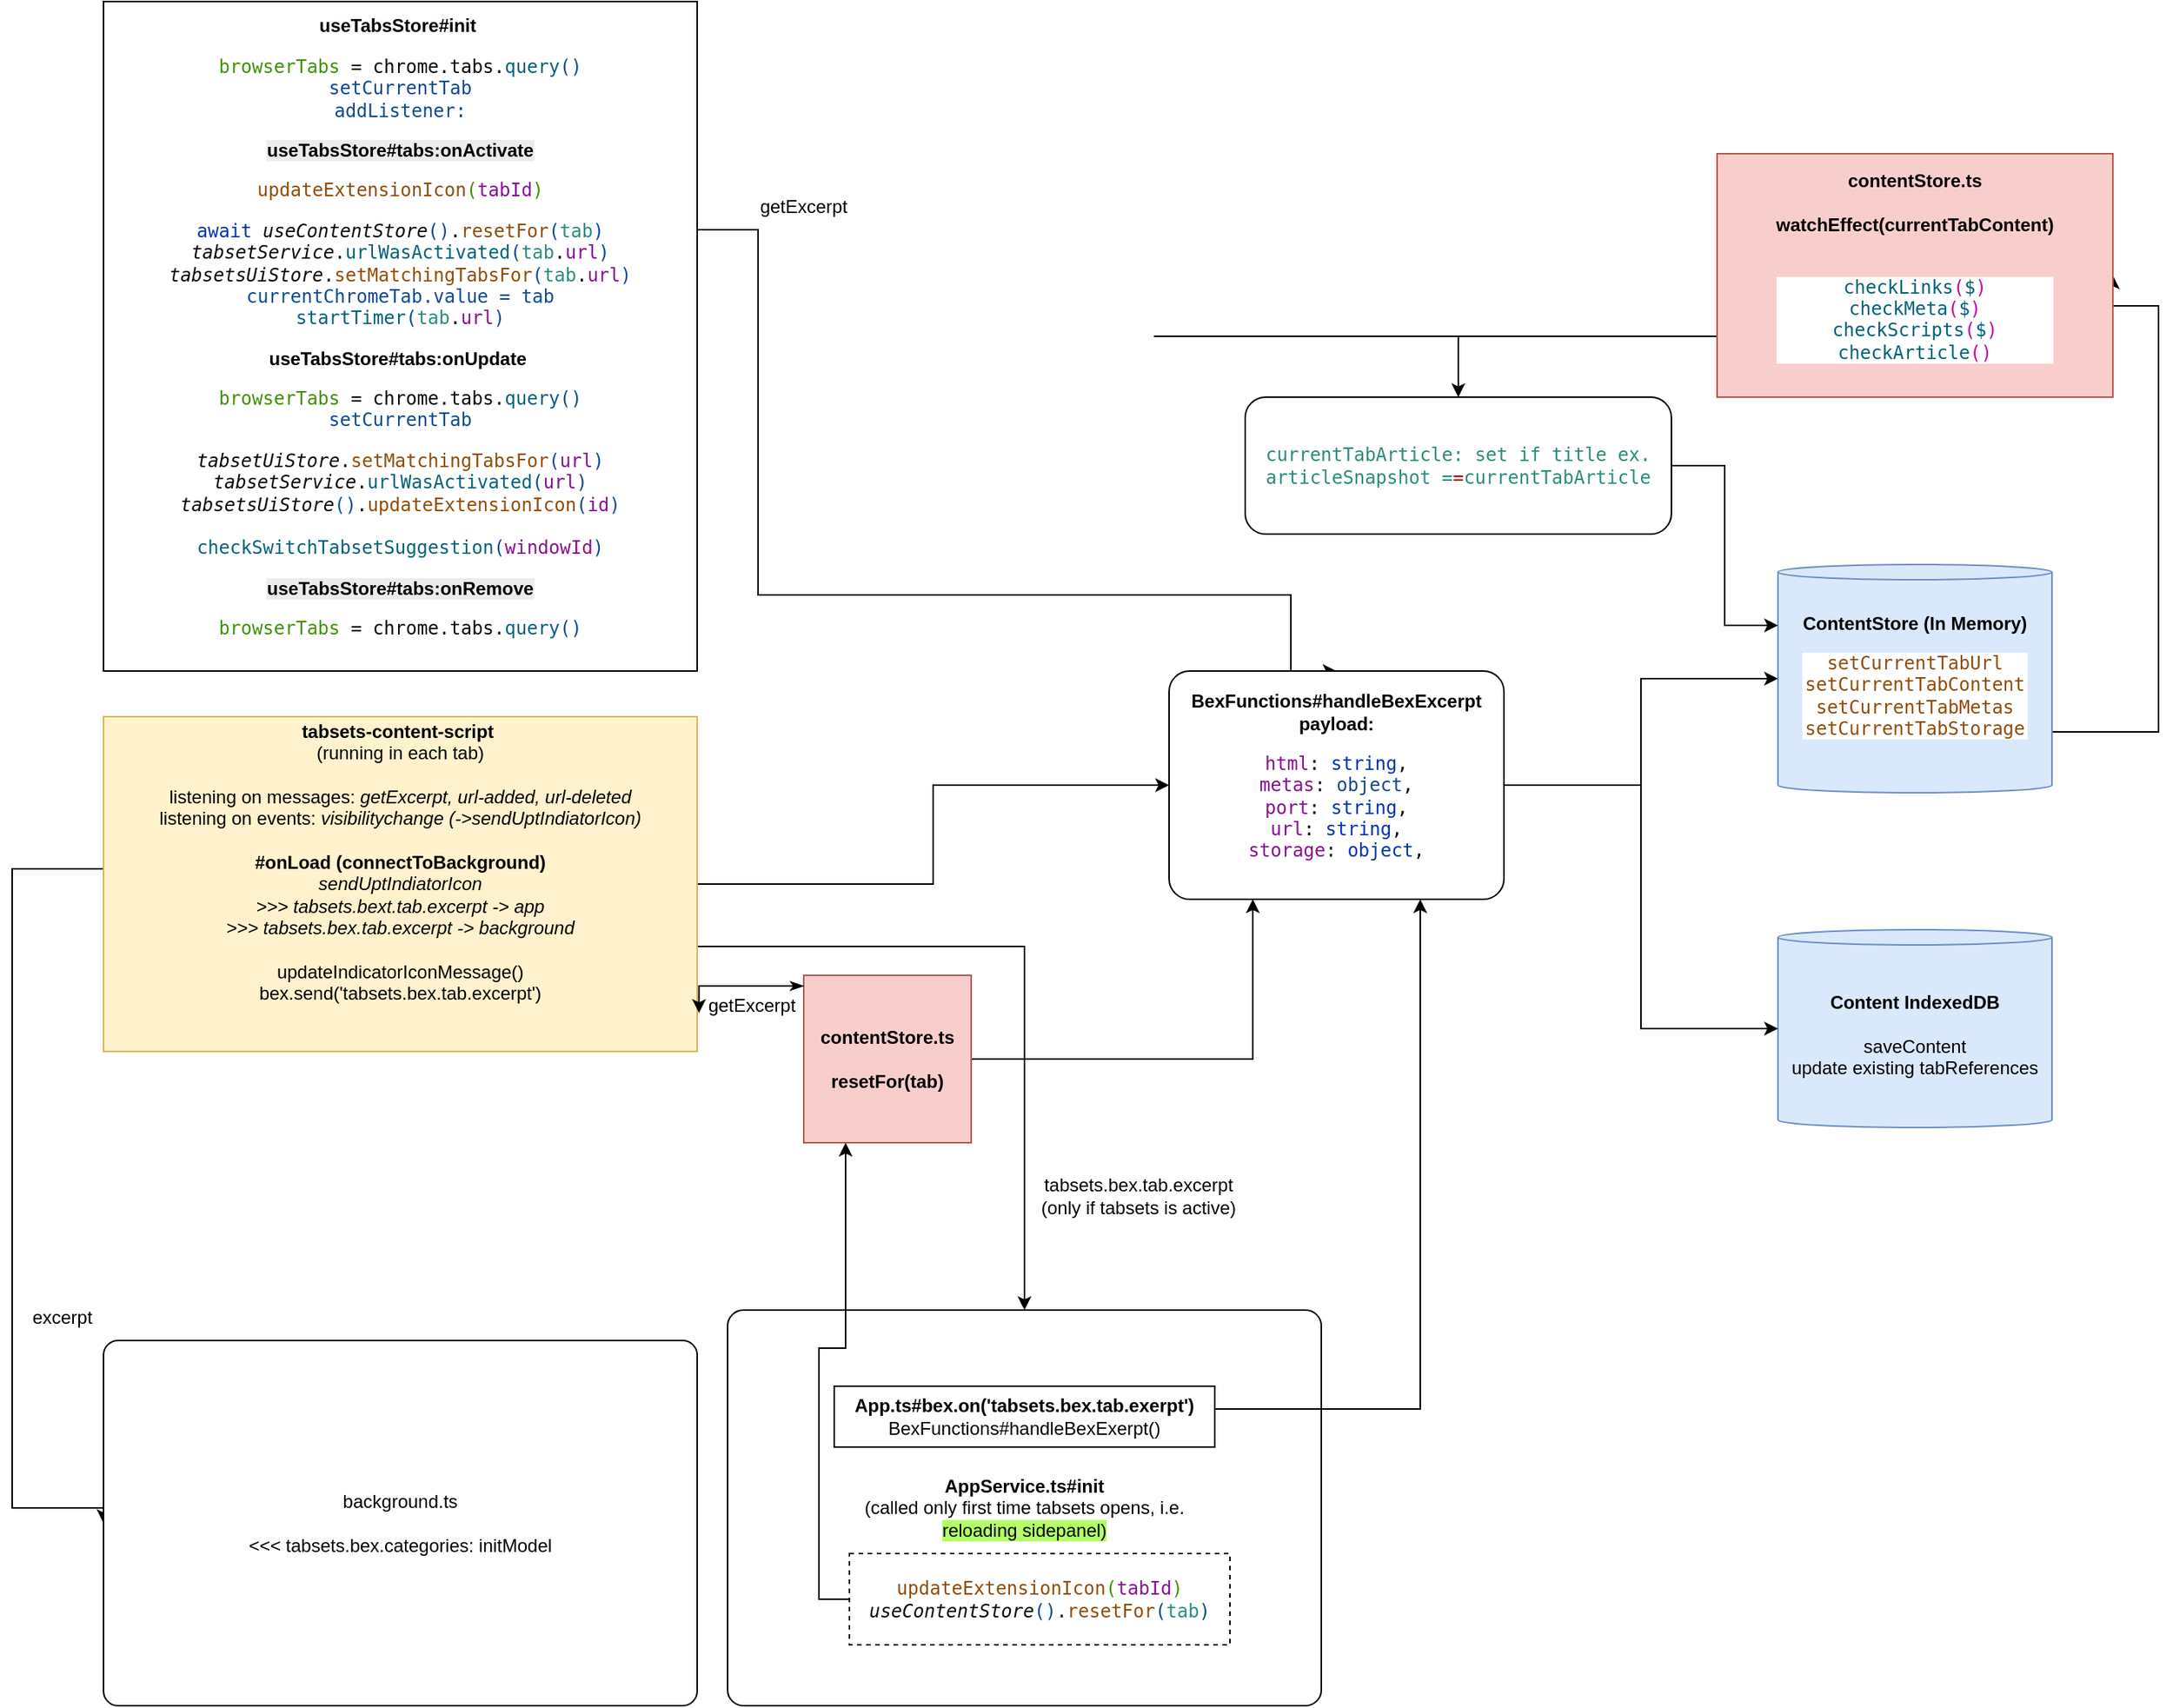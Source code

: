 <mxfile version="28.0.7">
  <diagram name="Seite-1" id="Afa9OzGU9VT6Kw_RbNjM">
    <mxGraphModel dx="2487" dy="1126" grid="1" gridSize="10" guides="1" tooltips="1" connect="1" arrows="1" fold="1" page="1" pageScale="1" pageWidth="827" pageHeight="1169" math="0" shadow="0">
      <root>
        <mxCell id="0" />
        <mxCell id="1" parent="0" />
        <mxCell id="rirR2vLzDSutbt5T1oVs-34" style="edgeStyle=orthogonalEdgeStyle;rounded=0;orthogonalLoop=1;jettySize=auto;html=1;entryX=0;entryY=0.5;entryDx=0;entryDy=0;" parent="1" source="rirR2vLzDSutbt5T1oVs-29" target="CGac7kGa42z0TanbY6sD-27" edge="1">
          <mxGeometry relative="1" as="geometry" />
        </mxCell>
        <mxCell id="AIQHAvgBHXDuTM8aEul7-3" style="edgeStyle=orthogonalEdgeStyle;rounded=0;orthogonalLoop=1;jettySize=auto;html=1;entryX=0.5;entryY=0;entryDx=0;entryDy=0;" parent="1" target="AIQHAvgBHXDuTM8aEul7-2" edge="1">
          <mxGeometry relative="1" as="geometry">
            <mxPoint x="-380" y="630" as="sourcePoint" />
            <mxPoint x="-165" y="920" as="targetPoint" />
            <Array as="points">
              <mxPoint x="-380" y="631" />
              <mxPoint x="-165" y="631" />
            </Array>
          </mxGeometry>
        </mxCell>
        <mxCell id="AIQHAvgBHXDuTM8aEul7-5" style="edgeStyle=orthogonalEdgeStyle;rounded=0;orthogonalLoop=1;jettySize=auto;html=1;entryX=0;entryY=0.5;entryDx=0;entryDy=0;exitX=0;exitY=0.5;exitDx=0;exitDy=0;" parent="1" source="rirR2vLzDSutbt5T1oVs-29" target="rirR2vLzDSutbt5T1oVs-37" edge="1">
          <mxGeometry relative="1" as="geometry">
            <Array as="points">
              <mxPoint x="-830" y="580" />
              <mxPoint x="-830" y="1000" />
            </Array>
          </mxGeometry>
        </mxCell>
        <mxCell id="rirR2vLzDSutbt5T1oVs-29" value="&lt;b&gt;tabsets-content-script&amp;nbsp;&lt;/b&gt;&lt;br&gt;(running in each tab)&lt;div&gt;&lt;br&gt;&lt;/div&gt;&lt;div&gt;listening on messages: &lt;i&gt;getExcerpt, url-added, url-deleted&lt;/i&gt;&lt;br&gt;listening on events: &lt;i&gt;visibilitychange (-&amp;gt;sendUptIndiatorIcon)&lt;/i&gt;&lt;br&gt;&lt;div&gt;&lt;b&gt;&lt;br&gt;&lt;/b&gt;&lt;/div&gt;&lt;div&gt;&lt;b&gt;#onLoad (connectToBackground)&lt;/b&gt;&lt;/div&gt;&lt;div&gt;&lt;i&gt;sendUptIndiatorIcon&lt;/i&gt;&lt;/div&gt;&lt;div&gt;&lt;i&gt;&amp;gt;&amp;gt;&amp;gt; tabsets.bext.tab.excerpt -&amp;gt; app&lt;/i&gt;&lt;/div&gt;&lt;div&gt;&lt;i&gt;&amp;gt;&amp;gt;&amp;gt; tabsets.bex.tab.excerpt -&amp;gt; background&lt;br&gt;&lt;/i&gt;&lt;br&gt;updateIndicatorIconMessage()&lt;/div&gt;&lt;div&gt;bex.send(&#39;tabsets.bex.tab.excerpt&#39;)&lt;/div&gt;&lt;div&gt;&lt;b&gt;&lt;br&gt;&lt;/b&gt;&lt;/div&gt;&lt;div&gt;&lt;br&gt;&lt;/div&gt;&lt;/div&gt;" style="rounded=0;whiteSpace=wrap;html=1;fillColor=#fff2cc;strokeColor=#d6b656;" parent="1" vertex="1">
          <mxGeometry x="-770" y="480" width="390" height="220" as="geometry" />
        </mxCell>
        <mxCell id="rirR2vLzDSutbt5T1oVs-37" value="background.ts&lt;div&gt;&lt;br&gt;&lt;/div&gt;&lt;div&gt;&amp;lt;&amp;lt;&amp;lt; tabsets.bex.categories: initModel&lt;/div&gt;" style="rounded=1;whiteSpace=wrap;html=1;arcSize=4;" parent="1" vertex="1">
          <mxGeometry x="-770" y="890" width="390" height="240" as="geometry" />
        </mxCell>
        <mxCell id="rirR2vLzDSutbt5T1oVs-38" value="&lt;b&gt;Content IndexedDB&lt;br&gt;&lt;br&gt;&lt;/b&gt;&lt;div&gt;saveContent&lt;br&gt;update existing tabReferences&lt;/div&gt;" style="shape=cylinder3;whiteSpace=wrap;html=1;boundedLbl=1;backgroundOutline=1;size=5;fillColor=#dae8fc;strokeColor=#6c8ebf;" parent="1" vertex="1">
          <mxGeometry x="330" y="620" width="180" height="130" as="geometry" />
        </mxCell>
        <mxCell id="GqJf_n3KFXQSw2JaiG4w-2" style="edgeStyle=orthogonalEdgeStyle;rounded=0;orthogonalLoop=1;jettySize=auto;html=1;entryX=1;entryY=0.5;entryDx=0;entryDy=0;exitX=1;exitY=0.5;exitDx=0;exitDy=0;exitPerimeter=0;" parent="1" source="rirR2vLzDSutbt5T1oVs-40" target="GqJf_n3KFXQSw2JaiG4w-1" edge="1">
          <mxGeometry relative="1" as="geometry">
            <Array as="points">
              <mxPoint x="510" y="490" />
              <mxPoint x="580" y="490" />
              <mxPoint x="580" y="210" />
            </Array>
          </mxGeometry>
        </mxCell>
        <mxCell id="rirR2vLzDSutbt5T1oVs-40" value="&lt;b&gt;ContentStore (In Memory)&lt;br&gt;&lt;/b&gt;&lt;div style=&quot;background-color: rgb(255, 255, 255); color: rgb(8, 8, 8);&quot;&gt;&lt;pre style=&quot;font-family:&#39;JetBrains Mono&#39;,monospace;font-size:9,8pt;&quot;&gt;&lt;span style=&quot;color: rgb(145, 76, 7);&quot;&gt;setCurrentTabUrl&lt;/span&gt;&lt;span style=&quot;color: rgb(63, 145, 1);&quot;&gt;&lt;br&gt;&lt;/span&gt;&lt;span style=&quot;color: rgb(145, 76, 7);&quot;&gt;setCurrentTabContent&lt;/span&gt;&lt;span style=&quot;color: rgb(63, 145, 1);&quot;&gt;&lt;br&gt;&lt;/span&gt;&lt;span style=&quot;color: rgb(145, 76, 7);&quot;&gt;setCurrentTabMetas&lt;br&gt;setCurrentTabStorage&lt;/span&gt;&lt;/pre&gt;&lt;/div&gt;" style="shape=cylinder3;whiteSpace=wrap;html=1;boundedLbl=1;backgroundOutline=1;size=5;fillColor=#dae8fc;strokeColor=#6c8ebf;" parent="1" vertex="1">
          <mxGeometry x="330" y="380" width="180" height="150" as="geometry" />
        </mxCell>
        <mxCell id="IBlNkK7QeybPXFP5_elm-1" style="edgeStyle=orthogonalEdgeStyle;rounded=0;orthogonalLoop=1;jettySize=auto;html=1;entryX=0.5;entryY=0;entryDx=0;entryDy=0;" parent="1" source="rirR2vLzDSutbt5T1oVs-41" target="CGac7kGa42z0TanbY6sD-27" edge="1">
          <mxGeometry relative="1" as="geometry">
            <mxPoint x="-220" y="410" as="targetPoint" />
            <Array as="points">
              <mxPoint x="-340" y="160" />
              <mxPoint x="-340" y="400" />
              <mxPoint x="10" y="400" />
            </Array>
          </mxGeometry>
        </mxCell>
        <mxCell id="rirR2vLzDSutbt5T1oVs-41" value="&lt;div&gt;&lt;b&gt;useTabsStore#init&lt;/b&gt;&amp;nbsp;&lt;div&gt;&lt;div style=&quot;background-color: rgb(255, 255, 255); color: rgb(8, 8, 8);&quot;&gt;&lt;pre style=&quot;color: light-dark(rgb(8, 8, 8), rgb(230, 230, 230)); font-family: &amp;quot;JetBrains Mono&amp;quot;, monospace;&quot;&gt;&lt;span style=&quot;color: rgb(63, 145, 1);&quot;&gt;browserTabs&lt;span style=&quot;background-color: light-dark(rgb(255, 255, 255), rgb(18, 18, 18)); white-space: normal; color: rgb(145, 76, 7);&quot;&gt;&amp;nbsp;&lt;/span&gt;&lt;span style=&quot;background-color: light-dark(rgb(255, 255, 255), rgb(18, 18, 18)); color: light-dark(rgb(8, 8, 8), rgb(230, 230, 230)); white-space: normal;&quot;&gt;= chrome.tabs.&lt;/span&gt;&lt;span style=&quot;background-color: light-dark(rgb(255, 255, 255), rgb(18, 18, 18)); white-space: normal; color: rgb(0, 98, 122);&quot;&gt;query&lt;/span&gt;&lt;span style=&quot;background-color: light-dark(rgb(255, 255, 255), rgb(18, 18, 18)); white-space: normal; color: rgb(14, 74, 142);&quot;&gt;()&lt;br&gt;setCurrentTab&lt;br&gt;addListener:&lt;/span&gt;&lt;/span&gt;&lt;/pre&gt;&lt;/div&gt;&lt;/div&gt;&lt;/div&gt;&lt;pre style=&quot;color: light-dark(rgb(8, 8, 8), rgb(230, 230, 230)); font-family: &amp;quot;JetBrains Mono&amp;quot;, monospace;&quot;&gt;&lt;span style=&quot;color: rgb(63, 145, 1);&quot;&gt;&lt;span style=&quot;background-color: light-dark(rgb(255, 255, 255), rgb(18, 18, 18)); white-space: normal; color: rgb(14, 74, 142);&quot;&gt;&lt;b style=&quot;color: rgb(0, 0, 0); font-family: Helvetica; background-color: rgb(236, 236, 236);&quot;&gt;useTabsStore#tabs:onActivate&lt;/b&gt;&lt;/span&gt;&lt;/span&gt;&lt;/pre&gt;&lt;span style=&quot;font-family: &amp;quot;JetBrains Mono&amp;quot;, monospace; background-color: transparent; color: rgb(145, 76, 7);&quot;&gt;updateExtensionIcon&lt;/span&gt;&lt;span style=&quot;font-family: &amp;quot;JetBrains Mono&amp;quot;, monospace; background-color: transparent; color: rgb(63, 145, 1);&quot;&gt;(&lt;/span&gt;&lt;span style=&quot;font-family: &amp;quot;JetBrains Mono&amp;quot;, monospace; background-color: transparent; color: rgb(135, 16, 148);&quot;&gt;tabId&lt;/span&gt;&lt;span style=&quot;font-family: &amp;quot;JetBrains Mono&amp;quot;, monospace; background-color: transparent; color: rgb(63, 145, 1);&quot;&gt;)&lt;/span&gt;&lt;div&gt;&lt;div style=&quot;background-color: rgb(255, 255, 255); color: rgb(8, 8, 8);&quot;&gt;&lt;pre style=&quot;font-family:&#39;JetBrains Mono&#39;,monospace;font-size:9,8pt;&quot;&gt;&lt;span style=&quot;color: rgb(0, 51, 179);&quot;&gt;await &lt;/span&gt;&lt;span style=&quot;font-style:italic;&quot;&gt;useContentStore&lt;/span&gt;&lt;span style=&quot;color: rgb(14, 74, 142);&quot;&gt;()&lt;/span&gt;.&lt;span style=&quot;color: rgb(145, 76, 7);&quot;&gt;resetFor&lt;/span&gt;&lt;span style=&quot;color: rgb(14, 74, 142);&quot;&gt;(&lt;/span&gt;&lt;span style=&quot;color: rgb(42, 140, 124);&quot;&gt;tab&lt;/span&gt;&lt;span style=&quot;color: rgb(14, 74, 142);&quot;&gt;)&lt;br&gt;&lt;/span&gt;&lt;i&gt;tabsetService&lt;/i&gt;.&lt;span style=&quot;color: rgb(0, 98, 122);&quot;&gt;urlWasActivated&lt;/span&gt;&lt;span style=&quot;color: rgb(14, 74, 142);&quot;&gt;(&lt;/span&gt;&lt;span style=&quot;color: rgb(42, 140, 124);&quot;&gt;tab&lt;/span&gt;.&lt;span style=&quot;color: rgb(135, 16, 148);&quot;&gt;url&lt;/span&gt;&lt;span style=&quot;color: rgb(14, 74, 142);&quot;&gt;)&lt;br&gt;&lt;/span&gt;&lt;i&gt;tabsetsUiStore&lt;/i&gt;.&lt;span style=&quot;color: rgb(145, 76, 7);&quot;&gt;setMatchingTabsFor&lt;/span&gt;&lt;span style=&quot;color: rgb(14, 74, 142);&quot;&gt;(&lt;/span&gt;&lt;span style=&quot;color: rgb(42, 140, 124);&quot;&gt;tab&lt;/span&gt;.&lt;span style=&quot;color: rgb(135, 16, 148);&quot;&gt;url&lt;/span&gt;&lt;span style=&quot;color: rgb(14, 74, 142);&quot;&gt;)&lt;br&gt;currentChromeTab.value = tab&lt;br&gt;&lt;/span&gt;&lt;span style=&quot;color: rgb(0, 98, 122);&quot;&gt;startTimer&lt;/span&gt;&lt;span style=&quot;color: rgb(14, 74, 142);&quot;&gt;(&lt;/span&gt;&lt;span style=&quot;color: rgb(42, 140, 124);&quot;&gt;tab&lt;/span&gt;.&lt;span style=&quot;color: rgb(135, 16, 148);&quot;&gt;url&lt;/span&gt;&lt;span style=&quot;color: rgb(14, 74, 142);&quot;&gt;)&lt;/span&gt;&lt;/pre&gt;&lt;/div&gt;&lt;/div&gt;&lt;div&gt;&lt;b&gt;useTabsStore#tabs:onUpdate&lt;/b&gt;&amp;nbsp;&lt;div&gt;&lt;div style=&quot;background-color: rgb(255, 255, 255); color: rgb(8, 8, 8);&quot;&gt;&lt;pre style=&quot;color: light-dark(rgb(8, 8, 8), rgb(230, 230, 230)); font-family: &amp;quot;JetBrains Mono&amp;quot;, monospace;&quot;&gt;&lt;span style=&quot;color: rgb(63, 145, 1);&quot;&gt;browserTabs&lt;span style=&quot;background-color: light-dark(rgb(255, 255, 255), rgb(18, 18, 18)); white-space: normal; color: rgb(145, 76, 7);&quot;&gt;&amp;nbsp;&lt;/span&gt;&lt;span style=&quot;background-color: light-dark(rgb(255, 255, 255), rgb(18, 18, 18)); color: light-dark(rgb(8, 8, 8), rgb(230, 230, 230)); white-space: normal;&quot;&gt;= chrome.tabs.&lt;/span&gt;&lt;span style=&quot;background-color: light-dark(rgb(255, 255, 255), rgb(18, 18, 18)); white-space: normal; color: rgb(0, 98, 122);&quot;&gt;query&lt;/span&gt;&lt;span style=&quot;background-color: light-dark(rgb(255, 255, 255), rgb(18, 18, 18)); white-space: normal; color: rgb(14, 74, 142);&quot;&gt;()&lt;br&gt;setCurrentTab&lt;/span&gt;&lt;/span&gt;&lt;/pre&gt;&lt;pre style=&quot;color: light-dark(rgb(8, 8, 8), rgb(230, 230, 230)); font-family: &amp;quot;JetBrains Mono&amp;quot;, monospace;&quot;&gt;&lt;span style=&quot;color: rgb(63, 145, 1);&quot;&gt;&lt;span style=&quot;background-color: light-dark(rgb(255, 255, 255), rgb(18, 18, 18)); white-space: normal; color: rgb(14, 74, 142);&quot;&gt;&lt;div style=&quot;color: rgb(8, 8, 8);&quot;&gt;&lt;pre style=&quot;font-family:&#39;JetBrains Mono&#39;,monospace;font-size:9,8pt;&quot;&gt;&lt;span style=&quot;font-style:italic;&quot;&gt;tabsetUiStore&lt;/span&gt;.&lt;span style=&quot;color: rgb(145, 76, 7);&quot;&gt;setMatchingTabsFor&lt;/span&gt;&lt;span style=&quot;color: rgb(14, 74, 142);&quot;&gt;(&lt;/span&gt;&lt;span style=&quot;color: rgb(135, 16, 148);&quot;&gt;url&lt;/span&gt;&lt;span style=&quot;color: rgb(14, 74, 142);&quot;&gt;)&lt;br&gt;&lt;/span&gt;&lt;span style=&quot;font-style:italic;&quot;&gt;tabsetService&lt;/span&gt;.&lt;span style=&quot;color: rgb(0, 98, 122);&quot;&gt;urlWasActivated&lt;/span&gt;&lt;span style=&quot;color: rgb(14, 74, 142);&quot;&gt;(&lt;/span&gt;&lt;span style=&quot;color: rgb(135, 16, 148);&quot;&gt;url&lt;/span&gt;&lt;span style=&quot;color: rgb(14, 74, 142);&quot;&gt;)&lt;br&gt;&lt;/span&gt;&lt;span style=&quot;font-style:italic;&quot;&gt;tabsetsUiStore&lt;/span&gt;&lt;span style=&quot;color: rgb(14, 74, 142);&quot;&gt;()&lt;/span&gt;.&lt;span style=&quot;color: rgb(145, 76, 7);&quot;&gt;updateExtensionIcon&lt;/span&gt;&lt;span style=&quot;color: rgb(14, 74, 142);&quot;&gt;(&lt;/span&gt;&lt;span style=&quot;color: rgb(135, 16, 148);&quot;&gt;id&lt;/span&gt;&lt;span style=&quot;color: rgb(14, 74, 142);&quot;&gt;)&lt;br&gt;&lt;/span&gt;&lt;span style=&quot;color: rgb(14, 74, 142);&quot;&gt;&lt;br&gt;&lt;/span&gt;&lt;span style=&quot;color: rgb(0, 98, 122);&quot;&gt;checkSwitchTabsetSuggestion&lt;/span&gt;&lt;span style=&quot;color: rgb(14, 74, 142);&quot;&gt;(&lt;/span&gt;&lt;span style=&quot;color: rgb(135, 16, 148);&quot;&gt;windowId&lt;/span&gt;&lt;span style=&quot;color: rgb(14, 74, 142);&quot;&gt;)&lt;/span&gt;&lt;/pre&gt;&lt;/div&gt;&lt;/span&gt;&lt;/span&gt;&lt;/pre&gt;&lt;pre style=&quot;color: light-dark(rgb(8, 8, 8), rgb(230, 230, 230)); font-family: &amp;quot;JetBrains Mono&amp;quot;, monospace;&quot;&gt;&lt;b style=&quot;color: rgb(0, 0, 0); font-family: Helvetica; white-space: normal; background-color: rgb(236, 236, 236);&quot;&gt;useTabsStore#tabs:onRemove&lt;/b&gt;&lt;/pre&gt;&lt;pre style=&quot;color: light-dark(rgb(8, 8, 8), rgb(230, 230, 230)); font-family: &amp;quot;JetBrains Mono&amp;quot;, monospace;&quot;&gt;&lt;span style=&quot;color: rgb(63, 145, 1);&quot;&gt;browserTabs&lt;span style=&quot;background-color: light-dark(rgb(255, 255, 255), rgb(18, 18, 18)); white-space: normal; color: rgb(145, 76, 7);&quot;&gt;&amp;nbsp;&lt;/span&gt;&lt;span style=&quot;background-color: light-dark(rgb(255, 255, 255), rgb(18, 18, 18)); color: light-dark(rgb(8, 8, 8), rgb(230, 230, 230)); white-space: normal;&quot;&gt;= chrome.tabs.&lt;/span&gt;&lt;span style=&quot;background-color: light-dark(rgb(255, 255, 255), rgb(18, 18, 18)); white-space: normal; color: rgb(0, 98, 122);&quot;&gt;query&lt;/span&gt;&lt;span style=&quot;background-color: light-dark(rgb(255, 255, 255), rgb(18, 18, 18)); white-space: normal; color: rgb(14, 74, 142);&quot;&gt;()&lt;/span&gt;&lt;/span&gt;&lt;/pre&gt;&lt;/div&gt;&lt;/div&gt;&lt;/div&gt;" style="whiteSpace=wrap;html=1;" parent="1" vertex="1">
          <mxGeometry x="-770" y="10" width="390" height="440" as="geometry" />
        </mxCell>
        <mxCell id="CGac7kGa42z0TanbY6sD-28" style="edgeStyle=orthogonalEdgeStyle;rounded=0;orthogonalLoop=1;jettySize=auto;html=1;entryX=0;entryY=0.5;entryDx=0;entryDy=0;entryPerimeter=0;" parent="1" source="CGac7kGa42z0TanbY6sD-27" target="rirR2vLzDSutbt5T1oVs-38" edge="1">
          <mxGeometry relative="1" as="geometry" />
        </mxCell>
        <mxCell id="CGac7kGa42z0TanbY6sD-27" value="&lt;b&gt;BexFunctions#handleBexExcerpt&lt;br&gt;payload:&lt;br&gt;&lt;/b&gt;&lt;div style=&quot;background-color: rgb(255, 255, 255);&quot;&gt;&lt;pre style=&quot;font-family: &amp;quot;JetBrains Mono&amp;quot;, monospace;&quot;&gt;&lt;span style=&quot;color: rgb(135, 16, 148);&quot;&gt;html&lt;/span&gt;&lt;font color=&quot;#080808&quot;&gt;: &lt;/font&gt;&lt;span style=&quot;color: rgb(0, 51, 179);&quot;&gt;string&lt;/span&gt;&lt;font color=&quot;#080808&quot;&gt;,&lt;br&gt;&lt;/font&gt;&lt;span style=&quot;color: rgb(135, 16, 148);&quot;&gt;metas&lt;/span&gt;&lt;font color=&quot;#080808&quot;&gt;: &lt;/font&gt;&lt;font color=&quot;#0e4a8e&quot;&gt;object&lt;/font&gt;&lt;font color=&quot;#080808&quot;&gt;,&lt;br&gt;&lt;/font&gt;&lt;span style=&quot;color: rgb(135, 16, 148);&quot;&gt;port&lt;/span&gt;&lt;font color=&quot;#080808&quot;&gt;: &lt;/font&gt;&lt;span style=&quot;color: rgb(0, 51, 179);&quot;&gt;string&lt;/span&gt;&lt;font color=&quot;#080808&quot;&gt;,&lt;br&gt;&lt;/font&gt;&lt;span style=&quot;color: rgb(135, 16, 148);&quot;&gt;url&lt;/span&gt;&lt;font color=&quot;#080808&quot;&gt;: &lt;/font&gt;&lt;span style=&quot;color: rgb(0, 51, 179);&quot;&gt;string&lt;/span&gt;&lt;font color=&quot;#080808&quot;&gt;,&lt;br&gt;&lt;/font&gt;&lt;span style=&quot;color: rgb(135, 16, 148);&quot;&gt;storage&lt;/span&gt;&lt;font color=&quot;#080808&quot;&gt;: &lt;/font&gt;&lt;span style=&quot;color: rgb(0, 51, 179);&quot;&gt;object&lt;/span&gt;&lt;font color=&quot;#080808&quot;&gt;,&lt;/font&gt;&lt;/pre&gt;&lt;/div&gt;" style="rounded=1;whiteSpace=wrap;html=1;arcSize=9;" parent="1" vertex="1">
          <mxGeometry x="-70" y="450" width="220" height="150" as="geometry" />
        </mxCell>
        <mxCell id="CGac7kGa42z0TanbY6sD-29" style="edgeStyle=orthogonalEdgeStyle;rounded=0;orthogonalLoop=1;jettySize=auto;html=1;entryX=0;entryY=0.5;entryDx=0;entryDy=0;entryPerimeter=0;exitX=1;exitY=0.5;exitDx=0;exitDy=0;" parent="1" source="CGac7kGa42z0TanbY6sD-27" target="rirR2vLzDSutbt5T1oVs-40" edge="1">
          <mxGeometry relative="1" as="geometry">
            <mxPoint x="-90" y="560" as="sourcePoint" />
            <mxPoint y="725" as="targetPoint" />
          </mxGeometry>
        </mxCell>
        <mxCell id="GqJf_n3KFXQSw2JaiG4w-4" style="edgeStyle=orthogonalEdgeStyle;rounded=0;orthogonalLoop=1;jettySize=auto;html=1;exitX=0;exitY=0.563;exitDx=0;exitDy=0;exitPerimeter=0;" parent="1" source="GqJf_n3KFXQSw2JaiG4w-1" target="GqJf_n3KFXQSw2JaiG4w-3" edge="1">
          <mxGeometry relative="1" as="geometry">
            <Array as="points">
              <mxPoint x="-80" y="230" />
              <mxPoint x="-150" y="230" />
            </Array>
          </mxGeometry>
        </mxCell>
        <mxCell id="GqJf_n3KFXQSw2JaiG4w-1" value="&lt;b&gt;contentStore.ts&lt;/b&gt;&lt;div&gt;&lt;b&gt;&lt;br&gt;&lt;/b&gt;&lt;/div&gt;&lt;div&gt;&lt;b&gt;watchEffect(currentTabContent)&lt;br&gt;&lt;br&gt;&lt;/b&gt;&lt;div style=&quot;background-color:#ffffff;color:#080808&quot;&gt;&lt;pre style=&quot;font-family:&#39;JetBrains Mono&#39;,monospace;font-size:9,8pt;&quot;&gt;&lt;span style=&quot;color:#00627a;&quot;&gt;checkLinks&lt;/span&gt;&lt;span style=&quot;color:#bc0ba2;&quot;&gt;(&lt;/span&gt;&lt;span style=&quot;color:#00627a;&quot;&gt;$&lt;/span&gt;&lt;span style=&quot;color:#bc0ba2;&quot;&gt;)&lt;br&gt;&lt;/span&gt;&lt;span style=&quot;color:#00627a;&quot;&gt;checkMeta&lt;/span&gt;&lt;span style=&quot;color:#bc0ba2;&quot;&gt;(&lt;/span&gt;&lt;span style=&quot;color:#00627a;&quot;&gt;$&lt;/span&gt;&lt;span style=&quot;color:#bc0ba2;&quot;&gt;)&lt;br&gt;&lt;/span&gt;&lt;span style=&quot;color:#00627a;&quot;&gt;checkScripts&lt;/span&gt;&lt;span style=&quot;color:#bc0ba2;&quot;&gt;(&lt;/span&gt;&lt;span style=&quot;color:#00627a;&quot;&gt;$&lt;/span&gt;&lt;span style=&quot;color:#bc0ba2;&quot;&gt;)&lt;br&gt;&lt;/span&gt;&lt;span style=&quot;color:#00627a;&quot;&gt;checkArticle&lt;/span&gt;&lt;span style=&quot;color:#bc0ba2;&quot;&gt;()&lt;/span&gt;&lt;/pre&gt;&lt;/div&gt;&lt;/div&gt;" style="rounded=0;whiteSpace=wrap;html=1;fillColor=#f8cecc;strokeColor=#b85450;" parent="1" vertex="1">
          <mxGeometry x="290" y="110" width="260" height="160" as="geometry" />
        </mxCell>
        <mxCell id="GqJf_n3KFXQSw2JaiG4w-3" value="&lt;div style=&quot;background-color: rgb(255, 255, 255); color: rgb(8, 8, 8);&quot;&gt;&lt;pre style=&quot;font-family: &amp;quot;JetBrains Mono&amp;quot;, monospace;&quot;&gt;&lt;span style=&quot;color: rgb(42, 140, 124);&quot;&gt;currentTabArticle:&lt;/span&gt;&lt;span style=&quot;color: rgb(42, 140, 124);&quot;&gt;&lt;font color=&quot;rgba(0, 0, 0, 0)&quot;&gt; &lt;/font&gt;&lt;/span&gt;&lt;font color=&quot;#2a8c7c&quot;&gt;set if title ex.&lt;/font&gt;&lt;span style=&quot;color: rgb(0, 51, 179);&quot;&gt;&lt;br&gt;&lt;/span&gt;&lt;span style=&quot;color: rgb(42, 140, 124);&quot;&gt;articleSnapshot =&lt;/span&gt;&lt;font color=&quot;rgba(0, 0, 0, 0)&quot;&gt;=&lt;/font&gt;&lt;span style=&quot;color: rgb(42, 140, 124);&quot;&gt;currentTabArticle&lt;/span&gt;&lt;font color=&quot;rgba(0, 0, 0, 0)&quot;&gt;&lt;br&gt;&lt;/font&gt;&lt;/pre&gt;&lt;/div&gt;" style="rounded=1;whiteSpace=wrap;html=1;" parent="1" vertex="1">
          <mxGeometry x="-20" y="270" width="280" height="90" as="geometry" />
        </mxCell>
        <mxCell id="IBlNkK7QeybPXFP5_elm-4" value="getExcerpt" style="text;html=1;align=center;verticalAlign=middle;whiteSpace=wrap;rounded=0;" parent="1" vertex="1">
          <mxGeometry x="-340" y="130" width="60" height="30" as="geometry" />
        </mxCell>
        <mxCell id="IBlNkK7QeybPXFP5_elm-5" style="edgeStyle=orthogonalEdgeStyle;rounded=0;orthogonalLoop=1;jettySize=auto;html=1;entryX=0;entryY=0;entryDx=0;entryDy=40;entryPerimeter=0;" parent="1" source="GqJf_n3KFXQSw2JaiG4w-3" target="rirR2vLzDSutbt5T1oVs-40" edge="1">
          <mxGeometry relative="1" as="geometry" />
        </mxCell>
        <mxCell id="AIQHAvgBHXDuTM8aEul7-2" value="&lt;div&gt;&lt;br&gt;&lt;/div&gt;&lt;div&gt;&lt;b&gt;&lt;br&gt;&lt;/b&gt;&lt;/div&gt;&lt;div&gt;&lt;b&gt;AppService.ts#init&lt;/b&gt;&lt;br&gt;(&lt;span style=&quot;background-color: transparent; color: light-dark(rgb(0, 0, 0), rgb(255, 255, 255));&quot;&gt;called only first time tabsets opens, i.e.&lt;/span&gt;&lt;/div&gt;&lt;div&gt;&lt;span style=&quot;color: light-dark(rgb(0, 0, 0), rgb(255, 255, 255)); background-color: rgb(179, 255, 102);&quot;&gt;reloading sidepanel)&lt;/span&gt;&lt;/div&gt;&lt;div&gt;&lt;br&gt;&lt;/div&gt;&lt;div&gt;&lt;br&gt;&lt;/div&gt;" style="rounded=1;whiteSpace=wrap;html=1;arcSize=4;" parent="1" vertex="1">
          <mxGeometry x="-360" y="870" width="390" height="260" as="geometry" />
        </mxCell>
        <mxCell id="t_RJBEyMKExhr2YtHwcH-2" style="edgeStyle=orthogonalEdgeStyle;rounded=0;orthogonalLoop=1;jettySize=auto;html=1;entryX=0.75;entryY=1;entryDx=0;entryDy=0;exitX=1;exitY=0.5;exitDx=0;exitDy=0;" parent="1" source="j5nO92X6wfStYqYwYL5U-9" target="CGac7kGa42z0TanbY6sD-27" edge="1">
          <mxGeometry relative="1" as="geometry">
            <Array as="points">
              <mxPoint x="-40" y="935" />
              <mxPoint x="95" y="935" />
            </Array>
          </mxGeometry>
        </mxCell>
        <mxCell id="AIQHAvgBHXDuTM8aEul7-4" value="tabsets.bex.tab.excerpt&lt;br&gt;(only if tabsets is active)" style="text;html=1;align=center;verticalAlign=middle;whiteSpace=wrap;rounded=0;" parent="1" vertex="1">
          <mxGeometry x="-170" y="780" width="160" height="30" as="geometry" />
        </mxCell>
        <mxCell id="AIQHAvgBHXDuTM8aEul7-6" value="excerpt" style="text;html=1;align=center;verticalAlign=middle;whiteSpace=wrap;rounded=0;" parent="1" vertex="1">
          <mxGeometry x="-827" y="860" width="60" height="30" as="geometry" />
        </mxCell>
        <mxCell id="j5nO92X6wfStYqYwYL5U-8" style="edgeStyle=orthogonalEdgeStyle;rounded=0;orthogonalLoop=1;jettySize=auto;html=1;entryX=0.25;entryY=1;entryDx=0;entryDy=0;" parent="1" source="c0ksplZKKUl9rhp-REH5-1" target="CGac7kGa42z0TanbY6sD-27" edge="1">
          <mxGeometry relative="1" as="geometry" />
        </mxCell>
        <mxCell id="c0ksplZKKUl9rhp-REH5-1" value="&lt;b&gt;contentStore.ts&lt;/b&gt;&lt;div&gt;&lt;b&gt;&lt;br&gt;&lt;/b&gt;&lt;/div&gt;&lt;div&gt;&lt;b&gt;resetFor(tab)&lt;/b&gt;&lt;/div&gt;" style="rounded=0;whiteSpace=wrap;html=1;fillColor=#f8cecc;strokeColor=#b85450;" parent="1" vertex="1">
          <mxGeometry x="-310" y="650" width="110" height="110" as="geometry" />
        </mxCell>
        <mxCell id="j5nO92X6wfStYqYwYL5U-4" style="edgeStyle=orthogonalEdgeStyle;rounded=0;orthogonalLoop=1;jettySize=auto;html=1;entryX=0.25;entryY=1;entryDx=0;entryDy=0;exitX=0;exitY=0.5;exitDx=0;exitDy=0;" parent="1" source="j5nO92X6wfStYqYwYL5U-3" target="c0ksplZKKUl9rhp-REH5-1" edge="1">
          <mxGeometry relative="1" as="geometry" />
        </mxCell>
        <mxCell id="j5nO92X6wfStYqYwYL5U-3" value="&lt;span style=&quot;background-color: transparent; font-family: &amp;quot;JetBrains Mono&amp;quot;, monospace; color: rgb(145, 76, 7);&quot;&gt;updateExtensionIcon&lt;/span&gt;&lt;span style=&quot;background-color: transparent; font-family: &amp;quot;JetBrains Mono&amp;quot;, monospace; color: rgb(63, 145, 1);&quot;&gt;(&lt;/span&gt;&lt;span style=&quot;background-color: transparent; font-family: &amp;quot;JetBrains Mono&amp;quot;, monospace; color: rgb(135, 16, 148);&quot;&gt;tabId&lt;/span&gt;&lt;span style=&quot;background-color: transparent; font-family: &amp;quot;JetBrains Mono&amp;quot;, monospace; color: rgb(63, 145, 1);&quot;&gt;)&lt;br&gt;&lt;/span&gt;&lt;span style=&quot;background-color: transparent; color: rgb(8, 8, 8); font-family: &amp;quot;JetBrains Mono&amp;quot;, monospace; font-style: italic;&quot;&gt;useContentStore&lt;/span&gt;&lt;span style=&quot;background-color: transparent; font-family: &amp;quot;JetBrains Mono&amp;quot;, monospace; color: rgb(14, 74, 142);&quot;&gt;()&lt;/span&gt;&lt;span style=&quot;background-color: transparent; color: rgb(8, 8, 8); font-family: &amp;quot;JetBrains Mono&amp;quot;, monospace;&quot;&gt;.&lt;/span&gt;&lt;span style=&quot;background-color: transparent; font-family: &amp;quot;JetBrains Mono&amp;quot;, monospace; color: rgb(145, 76, 7);&quot;&gt;resetFor&lt;/span&gt;&lt;span style=&quot;background-color: transparent; font-family: &amp;quot;JetBrains Mono&amp;quot;, monospace; color: rgb(14, 74, 142);&quot;&gt;(&lt;/span&gt;&lt;span style=&quot;background-color: transparent; font-family: &amp;quot;JetBrains Mono&amp;quot;, monospace; color: rgb(42, 140, 124);&quot;&gt;tab&lt;/span&gt;&lt;span style=&quot;background-color: transparent; font-family: &amp;quot;JetBrains Mono&amp;quot;, monospace; color: rgb(14, 74, 142);&quot;&gt;)&lt;/span&gt;" style="rounded=0;whiteSpace=wrap;html=1;dashed=1;" parent="1" vertex="1">
          <mxGeometry x="-280" y="1030" width="250" height="60" as="geometry" />
        </mxCell>
        <mxCell id="j5nO92X6wfStYqYwYL5U-6" style="edgeStyle=orthogonalEdgeStyle;rounded=0;orthogonalLoop=1;jettySize=auto;html=1;entryX=1.003;entryY=0.885;entryDx=0;entryDy=0;entryPerimeter=0;startArrow=classicThin;startFill=1;" parent="1" source="c0ksplZKKUl9rhp-REH5-1" target="rirR2vLzDSutbt5T1oVs-29" edge="1">
          <mxGeometry relative="1" as="geometry">
            <Array as="points">
              <mxPoint x="-330" y="657" />
              <mxPoint x="-330" y="657" />
            </Array>
          </mxGeometry>
        </mxCell>
        <mxCell id="j5nO92X6wfStYqYwYL5U-7" value="getExcerpt" style="text;html=1;align=center;verticalAlign=middle;whiteSpace=wrap;rounded=0;" parent="1" vertex="1">
          <mxGeometry x="-374" y="655" width="60" height="30" as="geometry" />
        </mxCell>
        <mxCell id="j5nO92X6wfStYqYwYL5U-9" value="&lt;b&gt;App.ts#bex.on(&#39;tabsets.bex.tab.exerpt&#39;)&lt;/b&gt;&lt;br&gt;BexFunctions#handleBexExerpt()" style="rounded=0;whiteSpace=wrap;html=1;" parent="1" vertex="1">
          <mxGeometry x="-290" y="920" width="250" height="40" as="geometry" />
        </mxCell>
      </root>
    </mxGraphModel>
  </diagram>
</mxfile>

